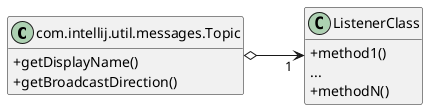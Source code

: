 @startuml
skinparam classAttributeIconSize 0
hide empty fields
hide empty methods
left to right direction

' Define the objects in the diagram
class "com.intellij.util.messages.Topic" as Topic {
  +getDisplayName()
  +getBroadcastDirection()
}
class ListenerClass {
  +method1()
  {method} ...
  +methodN()
}

' Define the class relationships
Topic o--> "1 " ListenerClass
@enduml
